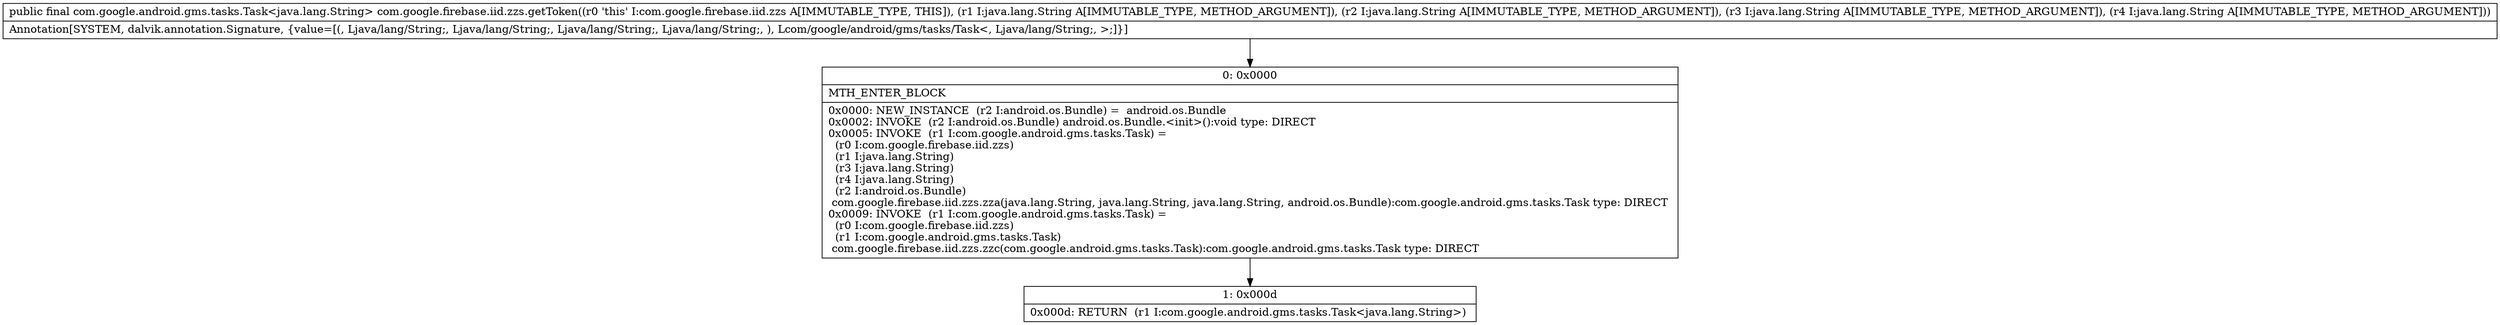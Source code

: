 digraph "CFG forcom.google.firebase.iid.zzs.getToken(Ljava\/lang\/String;Ljava\/lang\/String;Ljava\/lang\/String;Ljava\/lang\/String;)Lcom\/google\/android\/gms\/tasks\/Task;" {
Node_0 [shape=record,label="{0\:\ 0x0000|MTH_ENTER_BLOCK\l|0x0000: NEW_INSTANCE  (r2 I:android.os.Bundle) =  android.os.Bundle \l0x0002: INVOKE  (r2 I:android.os.Bundle) android.os.Bundle.\<init\>():void type: DIRECT \l0x0005: INVOKE  (r1 I:com.google.android.gms.tasks.Task) = \l  (r0 I:com.google.firebase.iid.zzs)\l  (r1 I:java.lang.String)\l  (r3 I:java.lang.String)\l  (r4 I:java.lang.String)\l  (r2 I:android.os.Bundle)\l com.google.firebase.iid.zzs.zza(java.lang.String, java.lang.String, java.lang.String, android.os.Bundle):com.google.android.gms.tasks.Task type: DIRECT \l0x0009: INVOKE  (r1 I:com.google.android.gms.tasks.Task) = \l  (r0 I:com.google.firebase.iid.zzs)\l  (r1 I:com.google.android.gms.tasks.Task)\l com.google.firebase.iid.zzs.zzc(com.google.android.gms.tasks.Task):com.google.android.gms.tasks.Task type: DIRECT \l}"];
Node_1 [shape=record,label="{1\:\ 0x000d|0x000d: RETURN  (r1 I:com.google.android.gms.tasks.Task\<java.lang.String\>) \l}"];
MethodNode[shape=record,label="{public final com.google.android.gms.tasks.Task\<java.lang.String\> com.google.firebase.iid.zzs.getToken((r0 'this' I:com.google.firebase.iid.zzs A[IMMUTABLE_TYPE, THIS]), (r1 I:java.lang.String A[IMMUTABLE_TYPE, METHOD_ARGUMENT]), (r2 I:java.lang.String A[IMMUTABLE_TYPE, METHOD_ARGUMENT]), (r3 I:java.lang.String A[IMMUTABLE_TYPE, METHOD_ARGUMENT]), (r4 I:java.lang.String A[IMMUTABLE_TYPE, METHOD_ARGUMENT]))  | Annotation[SYSTEM, dalvik.annotation.Signature, \{value=[(, Ljava\/lang\/String;, Ljava\/lang\/String;, Ljava\/lang\/String;, Ljava\/lang\/String;, ), Lcom\/google\/android\/gms\/tasks\/Task\<, Ljava\/lang\/String;, \>;]\}]\l}"];
MethodNode -> Node_0;
Node_0 -> Node_1;
}

